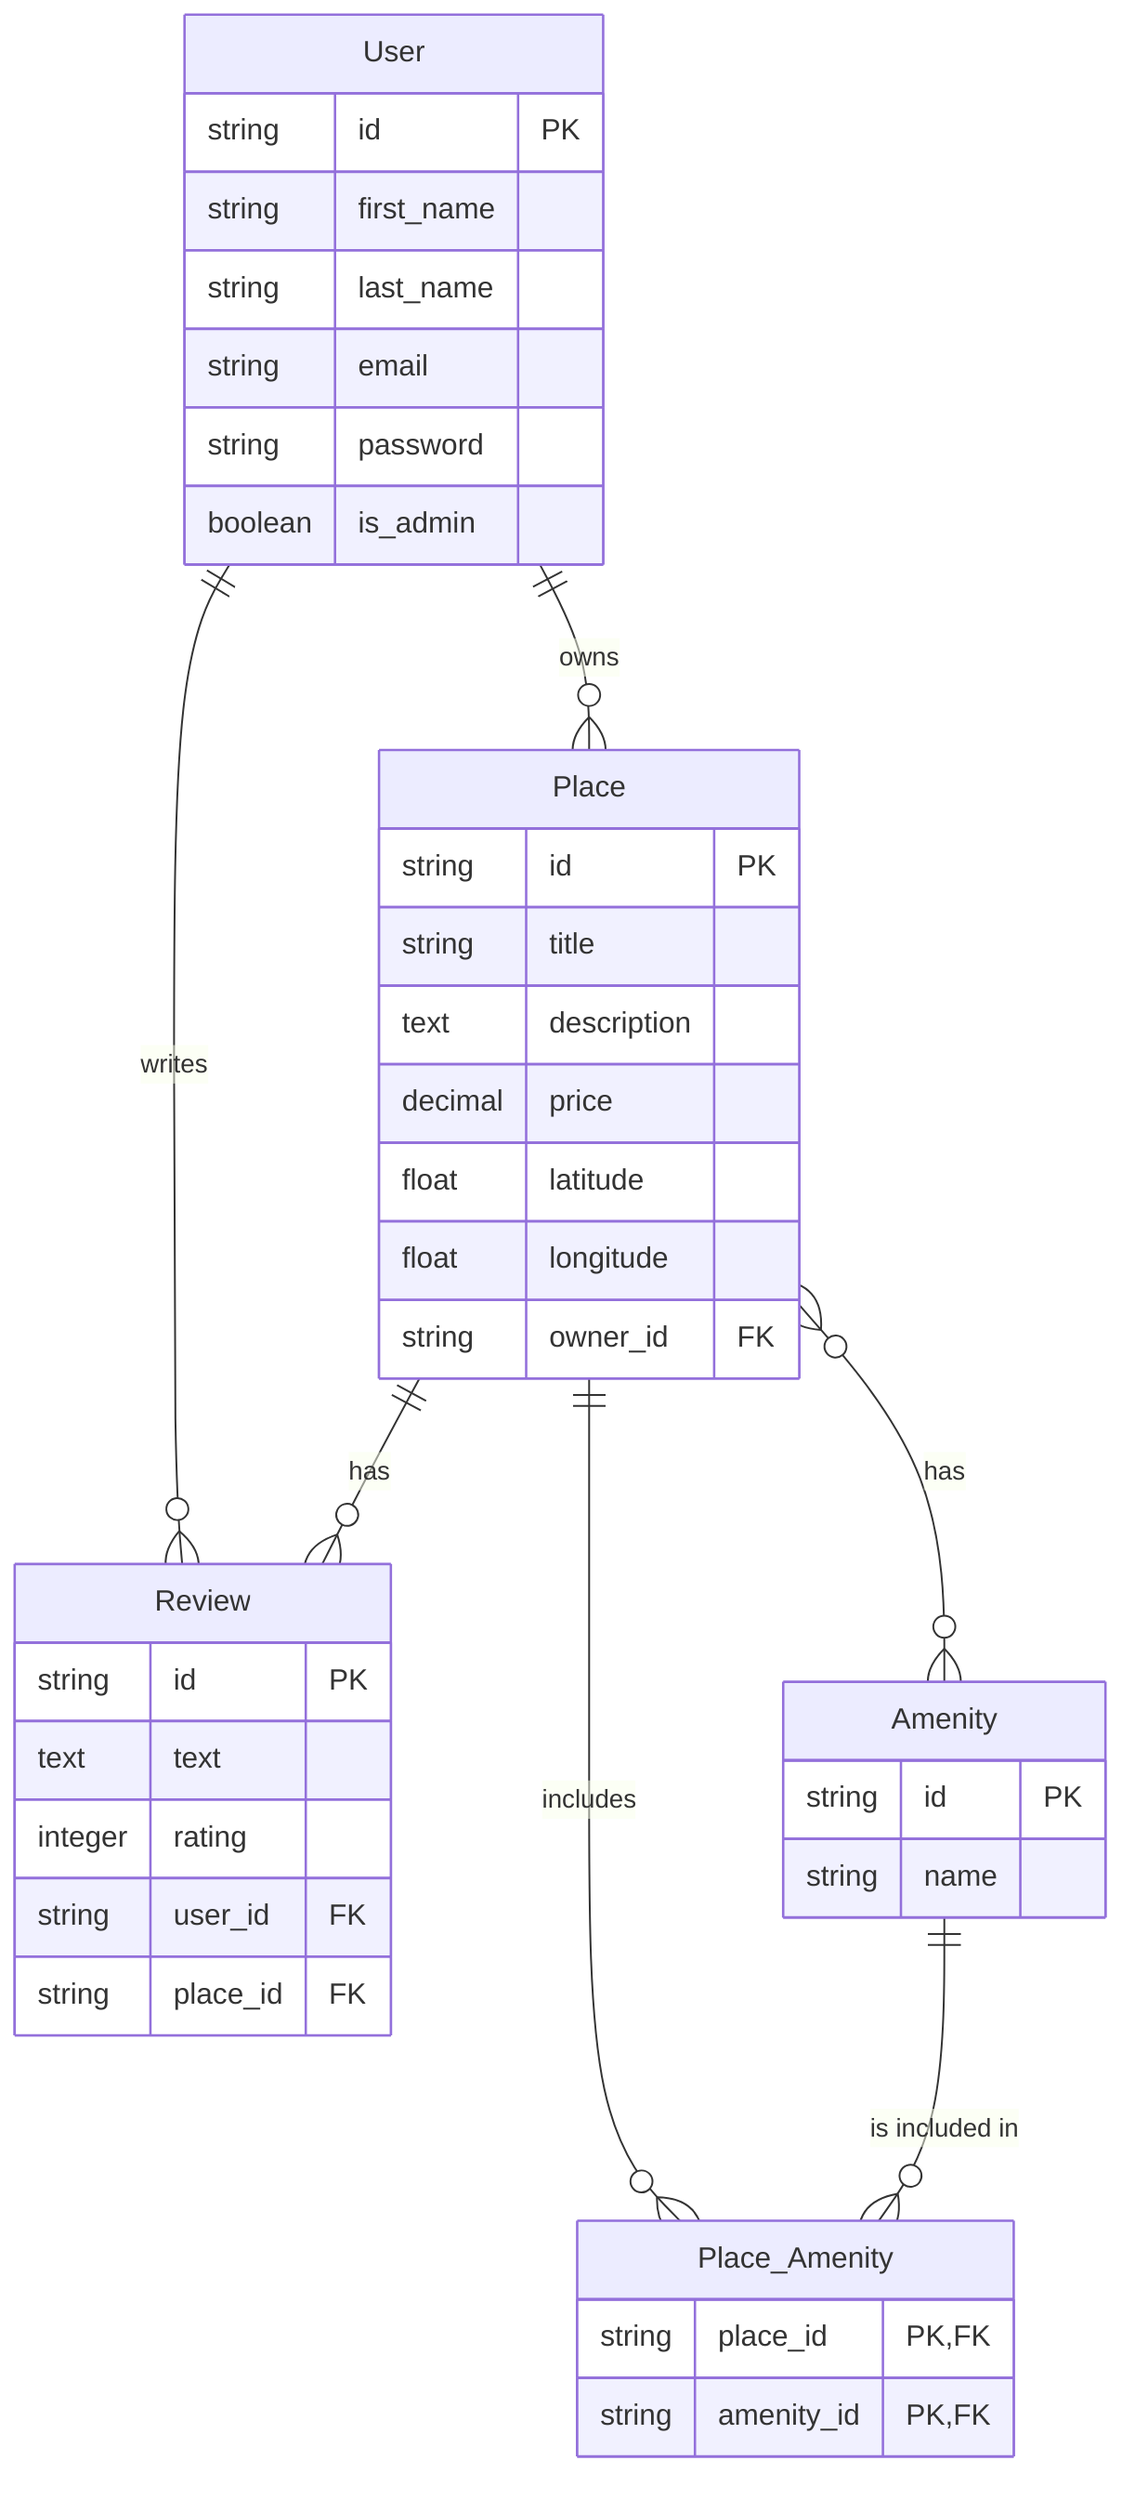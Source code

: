 erDiagram
    User {
        string id PK
        string first_name
        string last_name
        string email
        string password
        boolean is_admin
    }

    Place {
        string id PK
        string title
        text description
        decimal price
        float latitude
        float longitude
        string owner_id FK
    }

    Review {
        string id PK
        text text
        integer rating
        string user_id FK
        string place_id FK
    }

    Amenity {
        string id PK
        string name
    }

    Place_Amenity {
        string place_id PK,FK
        string amenity_id PK,FK
    }

    User ||--o{ Place : "owns"
    User ||--o{ Review : "writes"
    Place ||--o{ Review : "has"
    Place }o--o{ Amenity : "has"
    Place ||--o{ Place_Amenity : "includes"
    Amenity ||--o{ Place_Amenity : "is included in"